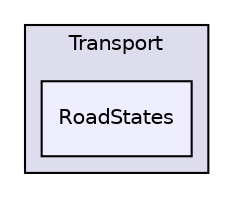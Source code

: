 digraph "src/Transport/RoadStates" {
  compound=true
  node [ fontsize="10", fontname="Helvetica"];
  edge [ labelfontsize="10", labelfontname="Helvetica"];
  subgraph clusterdir_a424be9c04c54fb66361ff8db17b7a64 {
    graph [ bgcolor="#ddddee", pencolor="black", label="Transport" fontname="Helvetica", fontsize="10", URL="dir_a424be9c04c54fb66361ff8db17b7a64.html"]
  dir_b7f6c9980bc27c4efbb650d6a1f547d3 [shape=box, label="RoadStates", style="filled", fillcolor="#eeeeff", pencolor="black", URL="dir_b7f6c9980bc27c4efbb650d6a1f547d3.html"];
  }
}
